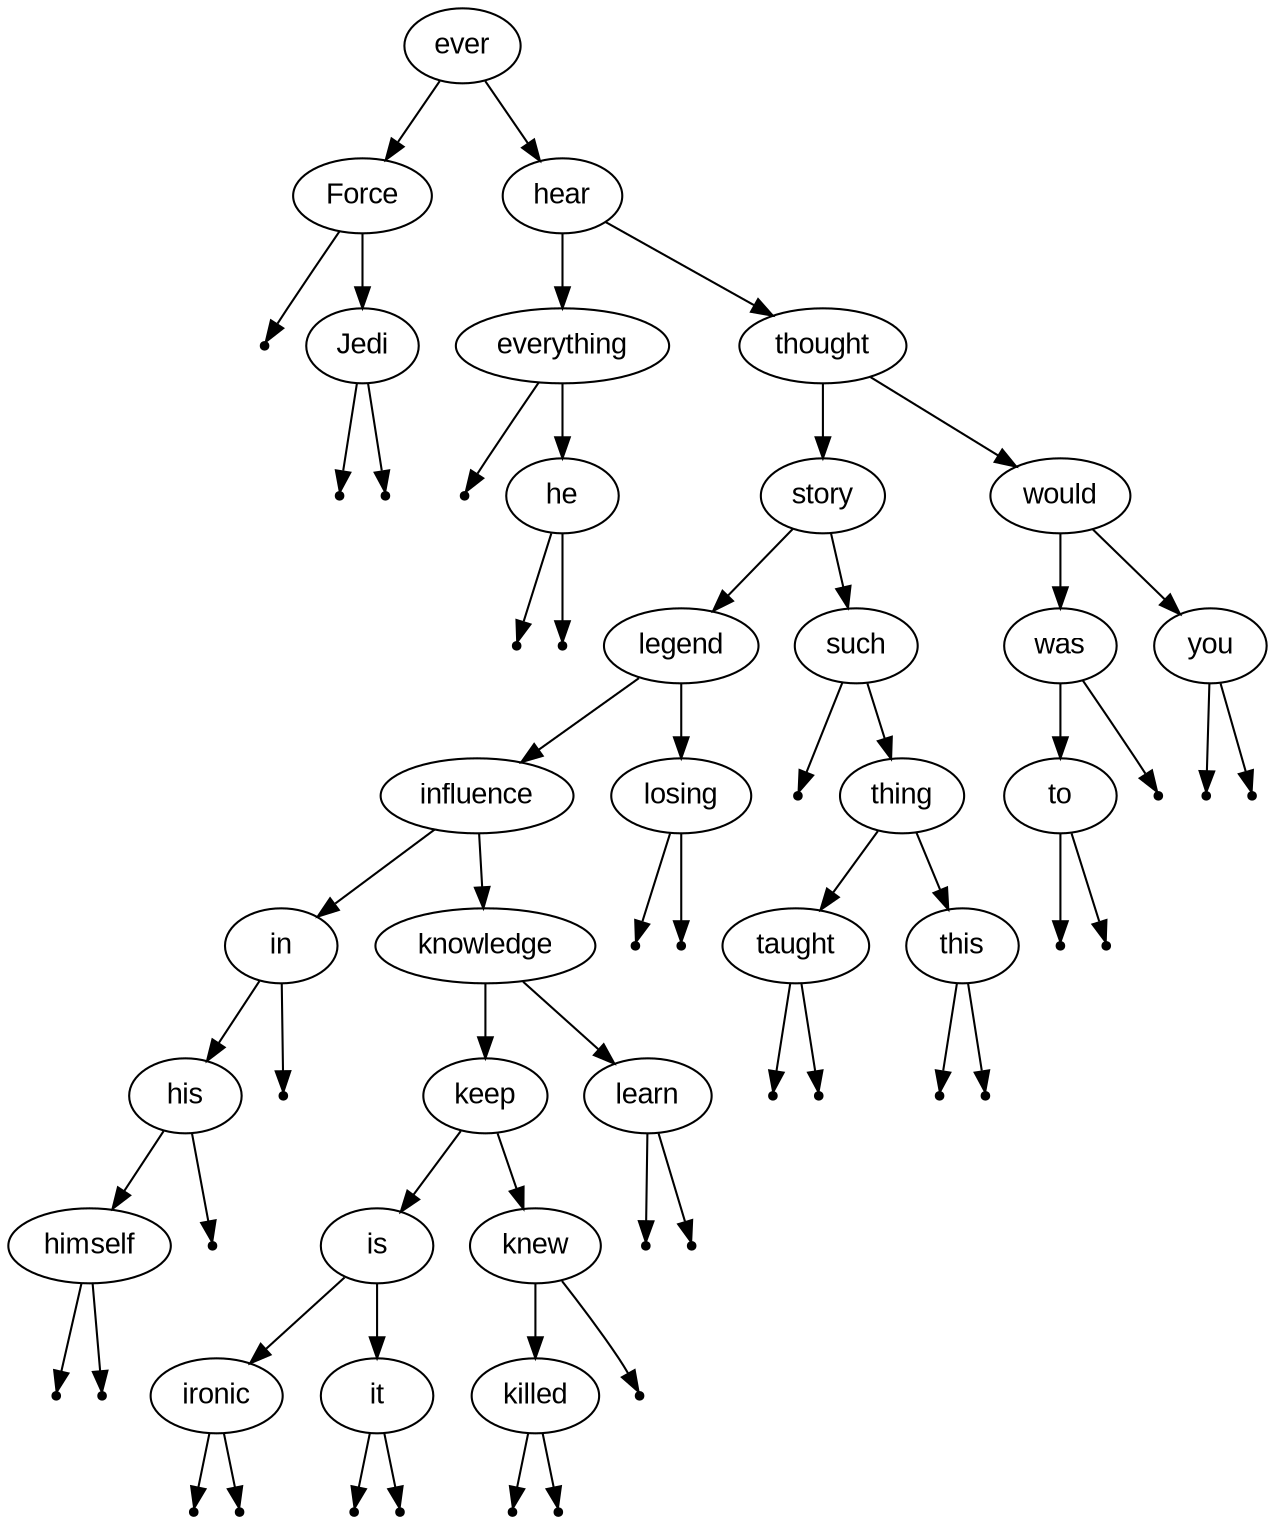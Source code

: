 digraph tree {
  node [fontname="Arial"];
  ever -> Force;
  null36 [shape=point];
  Force -> null36;
  Force -> Jedi;
  null37 [shape=point];
  Jedi -> null37;
  null38 [shape=point];
  Jedi -> null38;
  ever -> hear;
  hear -> everything;
  null39 [shape=point];
  everything -> null39;
  everything -> he;
  null40 [shape=point];
  he -> null40;
  null41 [shape=point];
  he -> null41;
  hear -> thought;
  thought -> story;
  story -> legend;
  legend -> influence;
  influence -> in;
  in -> his;
  his -> himself;
  null42 [shape=point];
  himself -> null42;
  null43 [shape=point];
  himself -> null43;
  null44 [shape=point];
  his -> null44;
  null45 [shape=point];
  in -> null45;
  influence -> knowledge;
  knowledge -> keep;
  keep -> is;
  is -> ironic;
  null46 [shape=point];
  ironic -> null46;
  null47 [shape=point];
  ironic -> null47;
  is -> it;
  null48 [shape=point];
  it -> null48;
  null49 [shape=point];
  it -> null49;
  keep -> knew;
  knew -> killed;
  null50 [shape=point];
  killed -> null50;
  null51 [shape=point];
  killed -> null51;
  null52 [shape=point];
  knew -> null52;
  knowledge -> learn;
  null53 [shape=point];
  learn -> null53;
  null54 [shape=point];
  learn -> null54;
  legend -> losing;
  null55 [shape=point];
  losing -> null55;
  null56 [shape=point];
  losing -> null56;
  story -> such;
  null57 [shape=point];
  such -> null57;
  such -> thing;
  thing -> taught;
  null58 [shape=point];
  taught -> null58;
  null59 [shape=point];
  taught -> null59;
  thing -> this;
  null60 [shape=point];
  this -> null60;
  null61 [shape=point];
  this -> null61;
  thought -> would;
  would -> was;
  was -> to;
  null62 [shape=point];
  to -> null62;
  null63 [shape=point];
  to -> null63;
  null64 [shape=point];
  was -> null64;
  would -> you;
  null65 [shape=point];
  you -> null65;
  null66 [shape=point];
  you -> null66;
}
